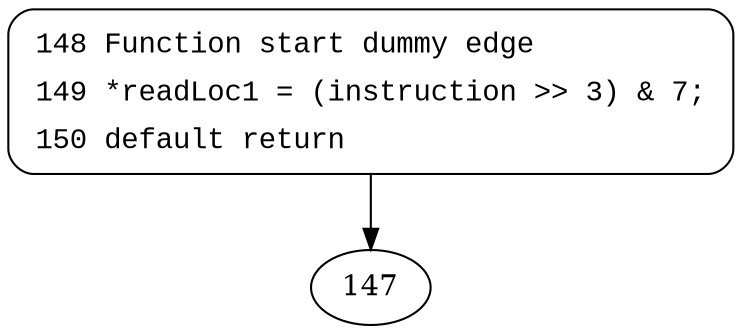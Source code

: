 digraph decodeLoc1 {
148 [style="filled,bold" penwidth="1" fillcolor="white" fontname="Courier New" shape="Mrecord" label=<<table border="0" cellborder="0" cellpadding="3" bgcolor="white"><tr><td align="right">148</td><td align="left">Function start dummy edge</td></tr><tr><td align="right">149</td><td align="left">*readLoc1 = (instruction &gt;&gt; 3) &amp; 7;</td></tr><tr><td align="right">150</td><td align="left">default return</td></tr></table>>]
148 -> 147[label=""]
}